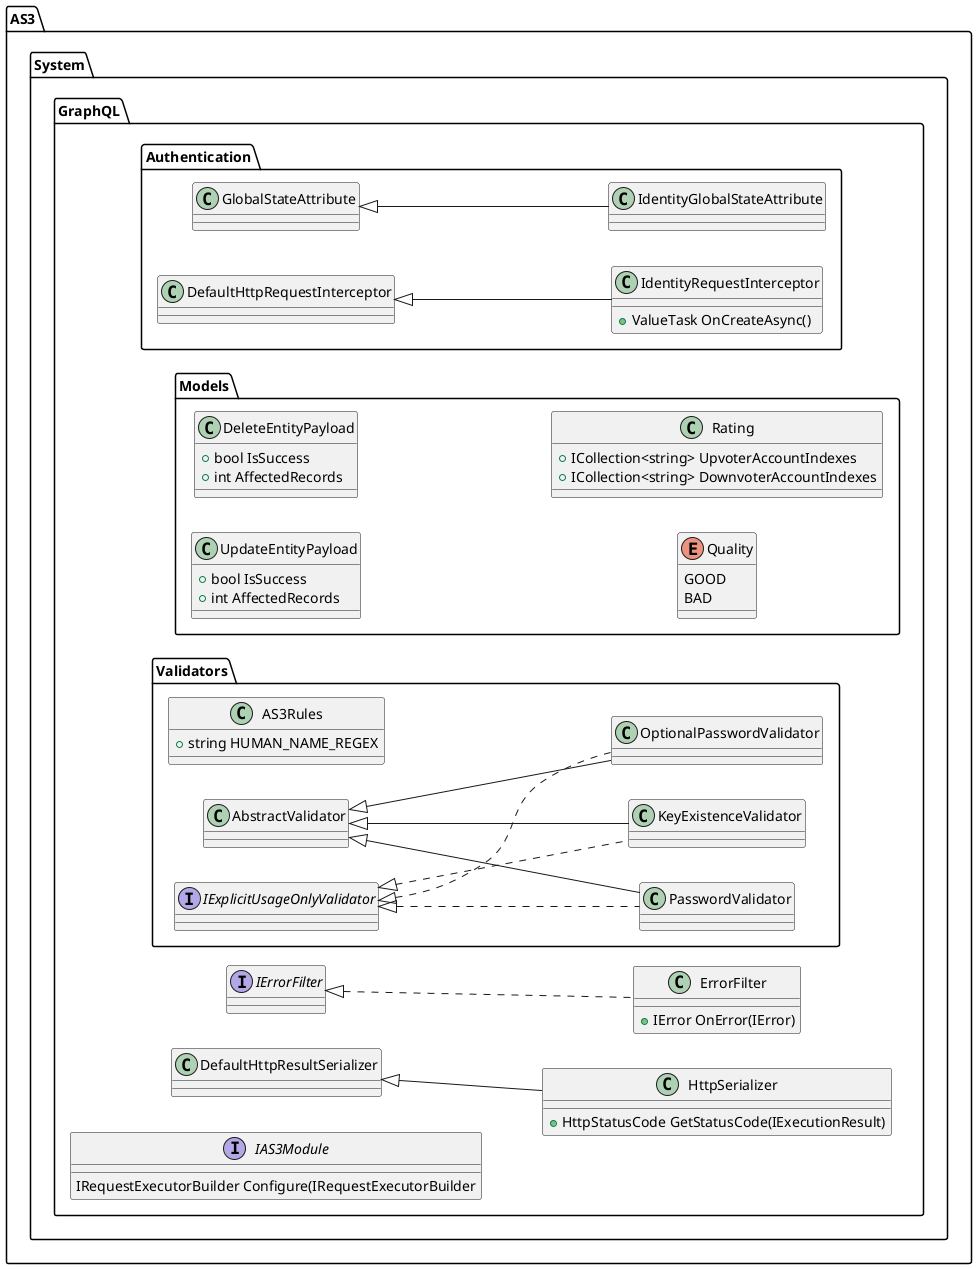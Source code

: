 @startuml AS3.System.GraphQL
left to right direction

namespace AS3 {
  namespace System {
    namespace GraphQL {
      namespace Authentication {
        class IdentityGlobalStateAttribute extends GlobalStateAttribute

        class IdentityRequestInterceptor extends DefaultHttpRequestInterceptor {
          +ValueTask OnCreateAsync()
        }
      }

      namespace Models {
        class UpdateEntityPayload {
          +bool IsSuccess
          +int AffectedRecords
        }

        class DeleteEntityPayload {
          +bool IsSuccess
          +int AffectedRecords
        }

        enum Quality {
          GOOD
          BAD
        }

        class Rating {
          +ICollection<string> UpvoterAccountIndexes
          +ICollection<string> DownvoterAccountIndexes
        }
      }

      namespace Validators {
        class AS3Rules {
          +string HUMAN_NAME_REGEX
        }

        class KeyExistenceValidator extends AbstractValidator implements IExplicitUsageOnlyValidator
        class OptionalPasswordValidator extends AbstractValidator implements IExplicitUsageOnlyValidator
        class PasswordValidator extends AbstractValidator implements IExplicitUsageOnlyValidator
      }

      class ErrorFilter implements IErrorFilter {
        +IError OnError(IError)
      }

      class HttpSerializer extends DefaultHttpResultSerializer {
        +HttpStatusCode GetStatusCode(IExecutionResult)
      }

      interface IAS3Module {
        IRequestExecutorBuilder Configure(IRequestExecutorBuilder
      }
    }
  }
}


@enduml
